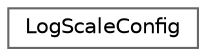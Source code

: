 digraph "Graphical Class Hierarchy"
{
 // LATEX_PDF_SIZE
  bgcolor="transparent";
  edge [fontname=Helvetica,fontsize=10,labelfontname=Helvetica,labelfontsize=10];
  node [fontname=Helvetica,fontsize=10,shape=box,height=0.2,width=0.4];
  rankdir="LR";
  Node0 [id="Node000000",label="LogScaleConfig",height=0.2,width=0.4,color="grey40", fillcolor="white", style="filled",URL="$struct_log_scale_config.html",tooltip=" "];
}
